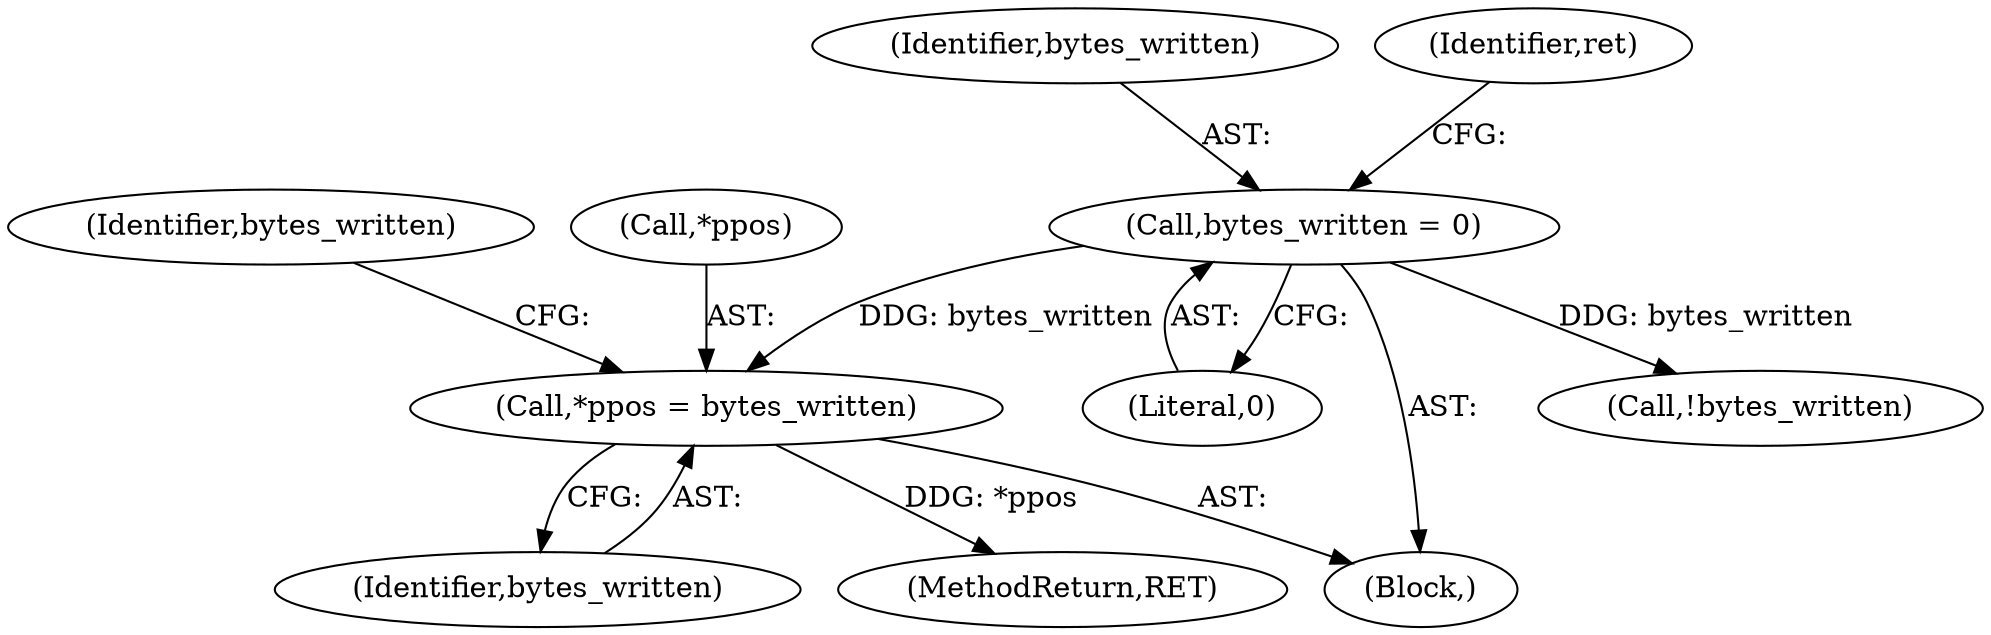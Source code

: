 digraph "0_linux_128394eff343fc6d2f32172f03e24829539c5835@pointer" {
"1000148" [label="(Call,*ppos = bytes_written)"];
"1000132" [label="(Call,bytes_written = 0)"];
"1000149" [label="(Call,*ppos)"];
"1000133" [label="(Identifier,bytes_written)"];
"1000132" [label="(Call,bytes_written = 0)"];
"1000155" [label="(Identifier,bytes_written)"];
"1000154" [label="(Call,!bytes_written)"];
"1000106" [label="(Block,)"];
"1000151" [label="(Identifier,bytes_written)"];
"1000169" [label="(MethodReturn,RET)"];
"1000134" [label="(Literal,0)"];
"1000148" [label="(Call,*ppos = bytes_written)"];
"1000136" [label="(Identifier,ret)"];
"1000148" -> "1000106"  [label="AST: "];
"1000148" -> "1000151"  [label="CFG: "];
"1000149" -> "1000148"  [label="AST: "];
"1000151" -> "1000148"  [label="AST: "];
"1000155" -> "1000148"  [label="CFG: "];
"1000148" -> "1000169"  [label="DDG: *ppos"];
"1000132" -> "1000148"  [label="DDG: bytes_written"];
"1000132" -> "1000106"  [label="AST: "];
"1000132" -> "1000134"  [label="CFG: "];
"1000133" -> "1000132"  [label="AST: "];
"1000134" -> "1000132"  [label="AST: "];
"1000136" -> "1000132"  [label="CFG: "];
"1000132" -> "1000154"  [label="DDG: bytes_written"];
}
